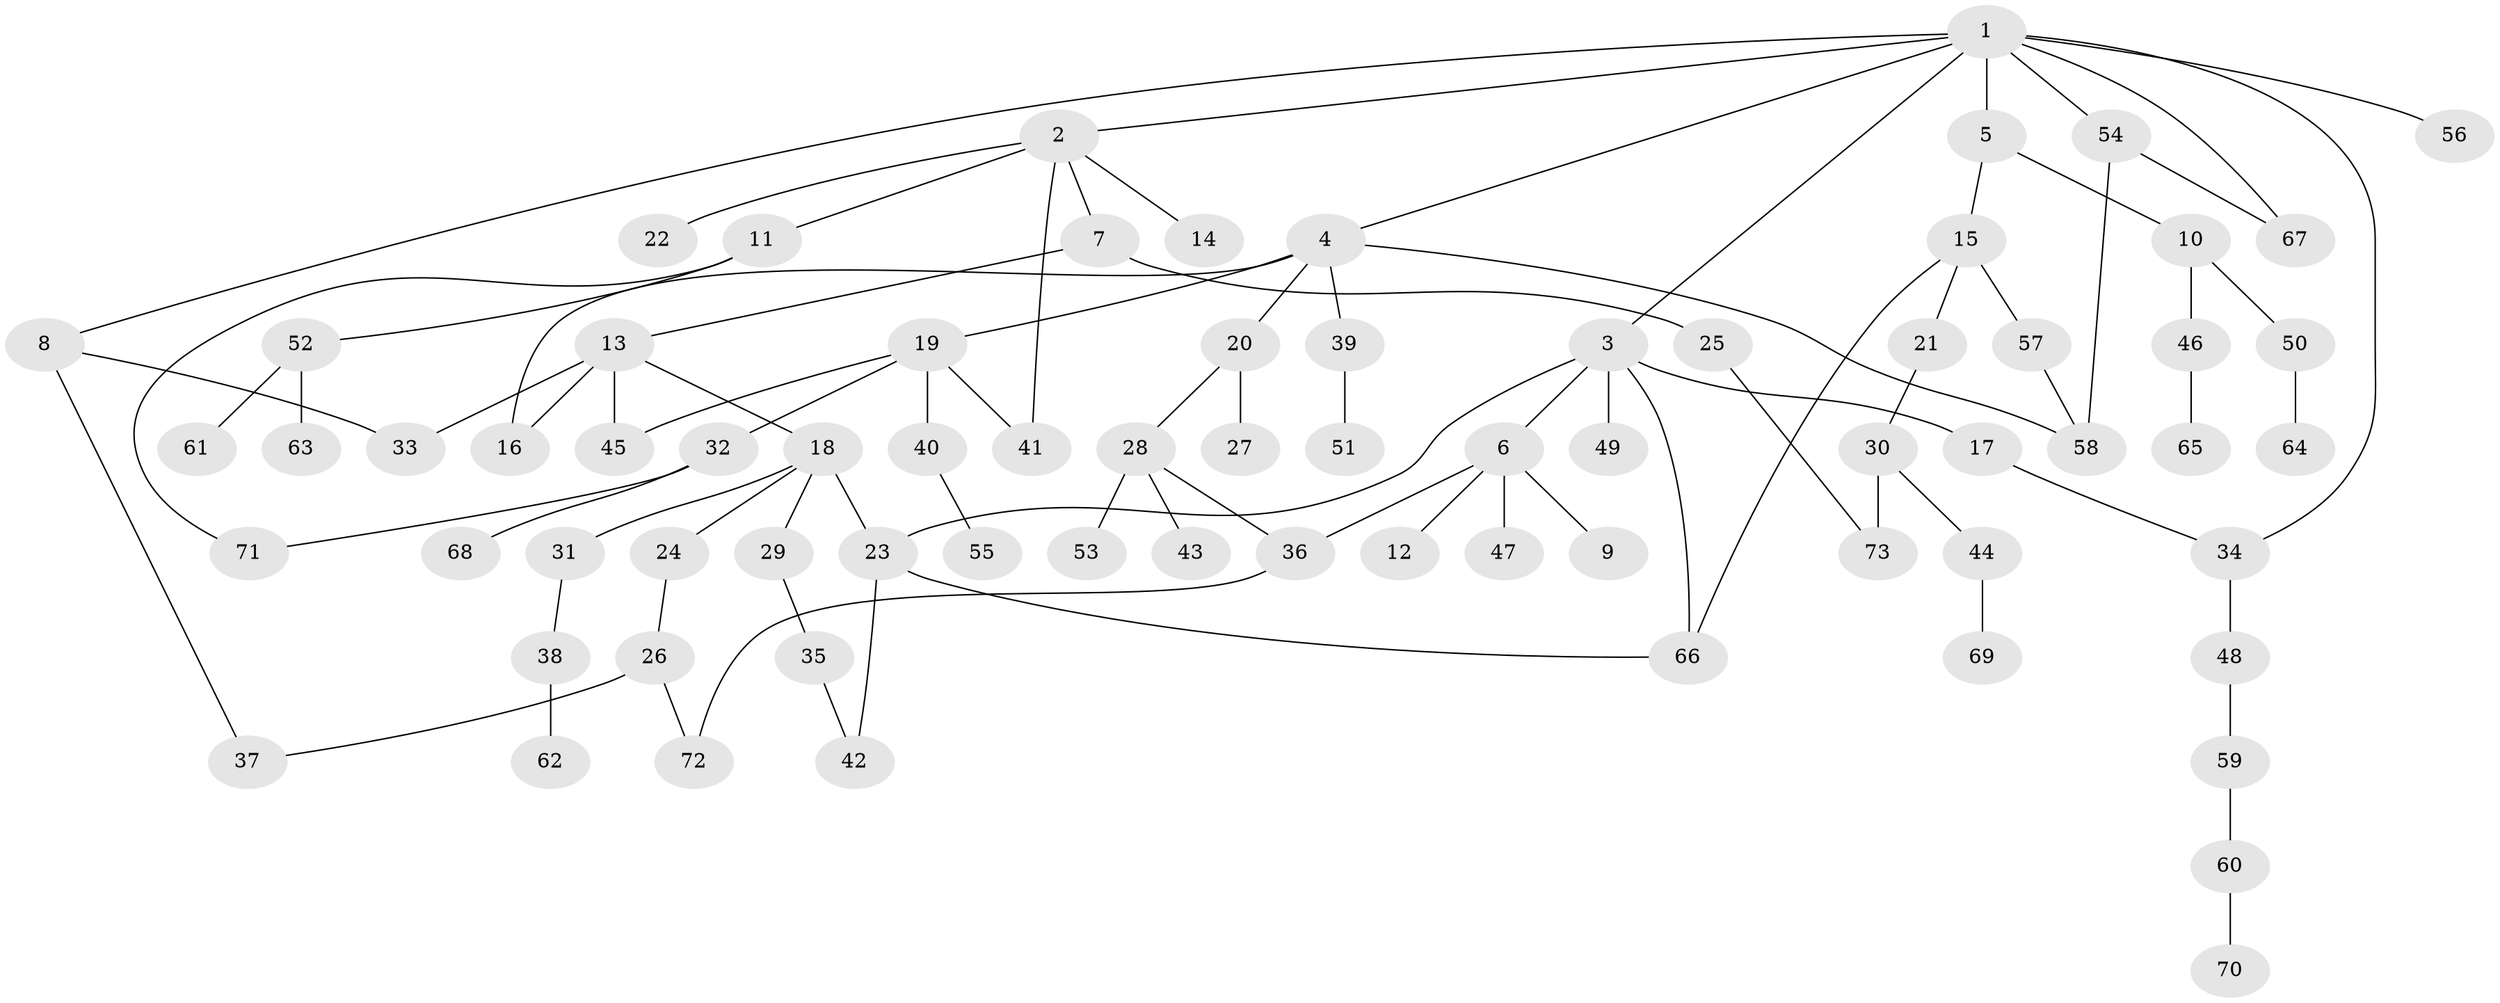 // coarse degree distribution, {8: 0.023255813953488372, 6: 0.11627906976744186, 3: 0.13953488372093023, 1: 0.3023255813953488, 2: 0.3488372093023256, 4: 0.046511627906976744, 5: 0.023255813953488372}
// Generated by graph-tools (version 1.1) at 2025/16/03/04/25 18:16:50]
// undirected, 73 vertices, 89 edges
graph export_dot {
graph [start="1"]
  node [color=gray90,style=filled];
  1;
  2;
  3;
  4;
  5;
  6;
  7;
  8;
  9;
  10;
  11;
  12;
  13;
  14;
  15;
  16;
  17;
  18;
  19;
  20;
  21;
  22;
  23;
  24;
  25;
  26;
  27;
  28;
  29;
  30;
  31;
  32;
  33;
  34;
  35;
  36;
  37;
  38;
  39;
  40;
  41;
  42;
  43;
  44;
  45;
  46;
  47;
  48;
  49;
  50;
  51;
  52;
  53;
  54;
  55;
  56;
  57;
  58;
  59;
  60;
  61;
  62;
  63;
  64;
  65;
  66;
  67;
  68;
  69;
  70;
  71;
  72;
  73;
  1 -- 2;
  1 -- 3;
  1 -- 4;
  1 -- 5;
  1 -- 8;
  1 -- 34;
  1 -- 54;
  1 -- 56;
  1 -- 67;
  2 -- 7;
  2 -- 11;
  2 -- 14;
  2 -- 22;
  2 -- 41;
  3 -- 6;
  3 -- 17;
  3 -- 23;
  3 -- 49;
  3 -- 66;
  4 -- 19;
  4 -- 20;
  4 -- 39;
  4 -- 16;
  4 -- 58;
  5 -- 10;
  5 -- 15;
  6 -- 9;
  6 -- 12;
  6 -- 36;
  6 -- 47;
  7 -- 13;
  7 -- 25;
  8 -- 37;
  8 -- 33;
  10 -- 46;
  10 -- 50;
  11 -- 52;
  11 -- 71;
  13 -- 16;
  13 -- 18;
  13 -- 33;
  13 -- 45;
  15 -- 21;
  15 -- 57;
  15 -- 66;
  17 -- 34;
  18 -- 24;
  18 -- 29;
  18 -- 31;
  18 -- 23;
  19 -- 32;
  19 -- 40;
  19 -- 45;
  19 -- 41;
  20 -- 27;
  20 -- 28;
  21 -- 30;
  23 -- 66;
  23 -- 42;
  24 -- 26;
  25 -- 73;
  26 -- 72;
  26 -- 37;
  28 -- 43;
  28 -- 53;
  28 -- 36;
  29 -- 35;
  30 -- 44;
  30 -- 73;
  31 -- 38;
  32 -- 68;
  32 -- 71;
  34 -- 48;
  35 -- 42;
  36 -- 72;
  38 -- 62;
  39 -- 51;
  40 -- 55;
  44 -- 69;
  46 -- 65;
  48 -- 59;
  50 -- 64;
  52 -- 61;
  52 -- 63;
  54 -- 58;
  54 -- 67;
  57 -- 58;
  59 -- 60;
  60 -- 70;
}
